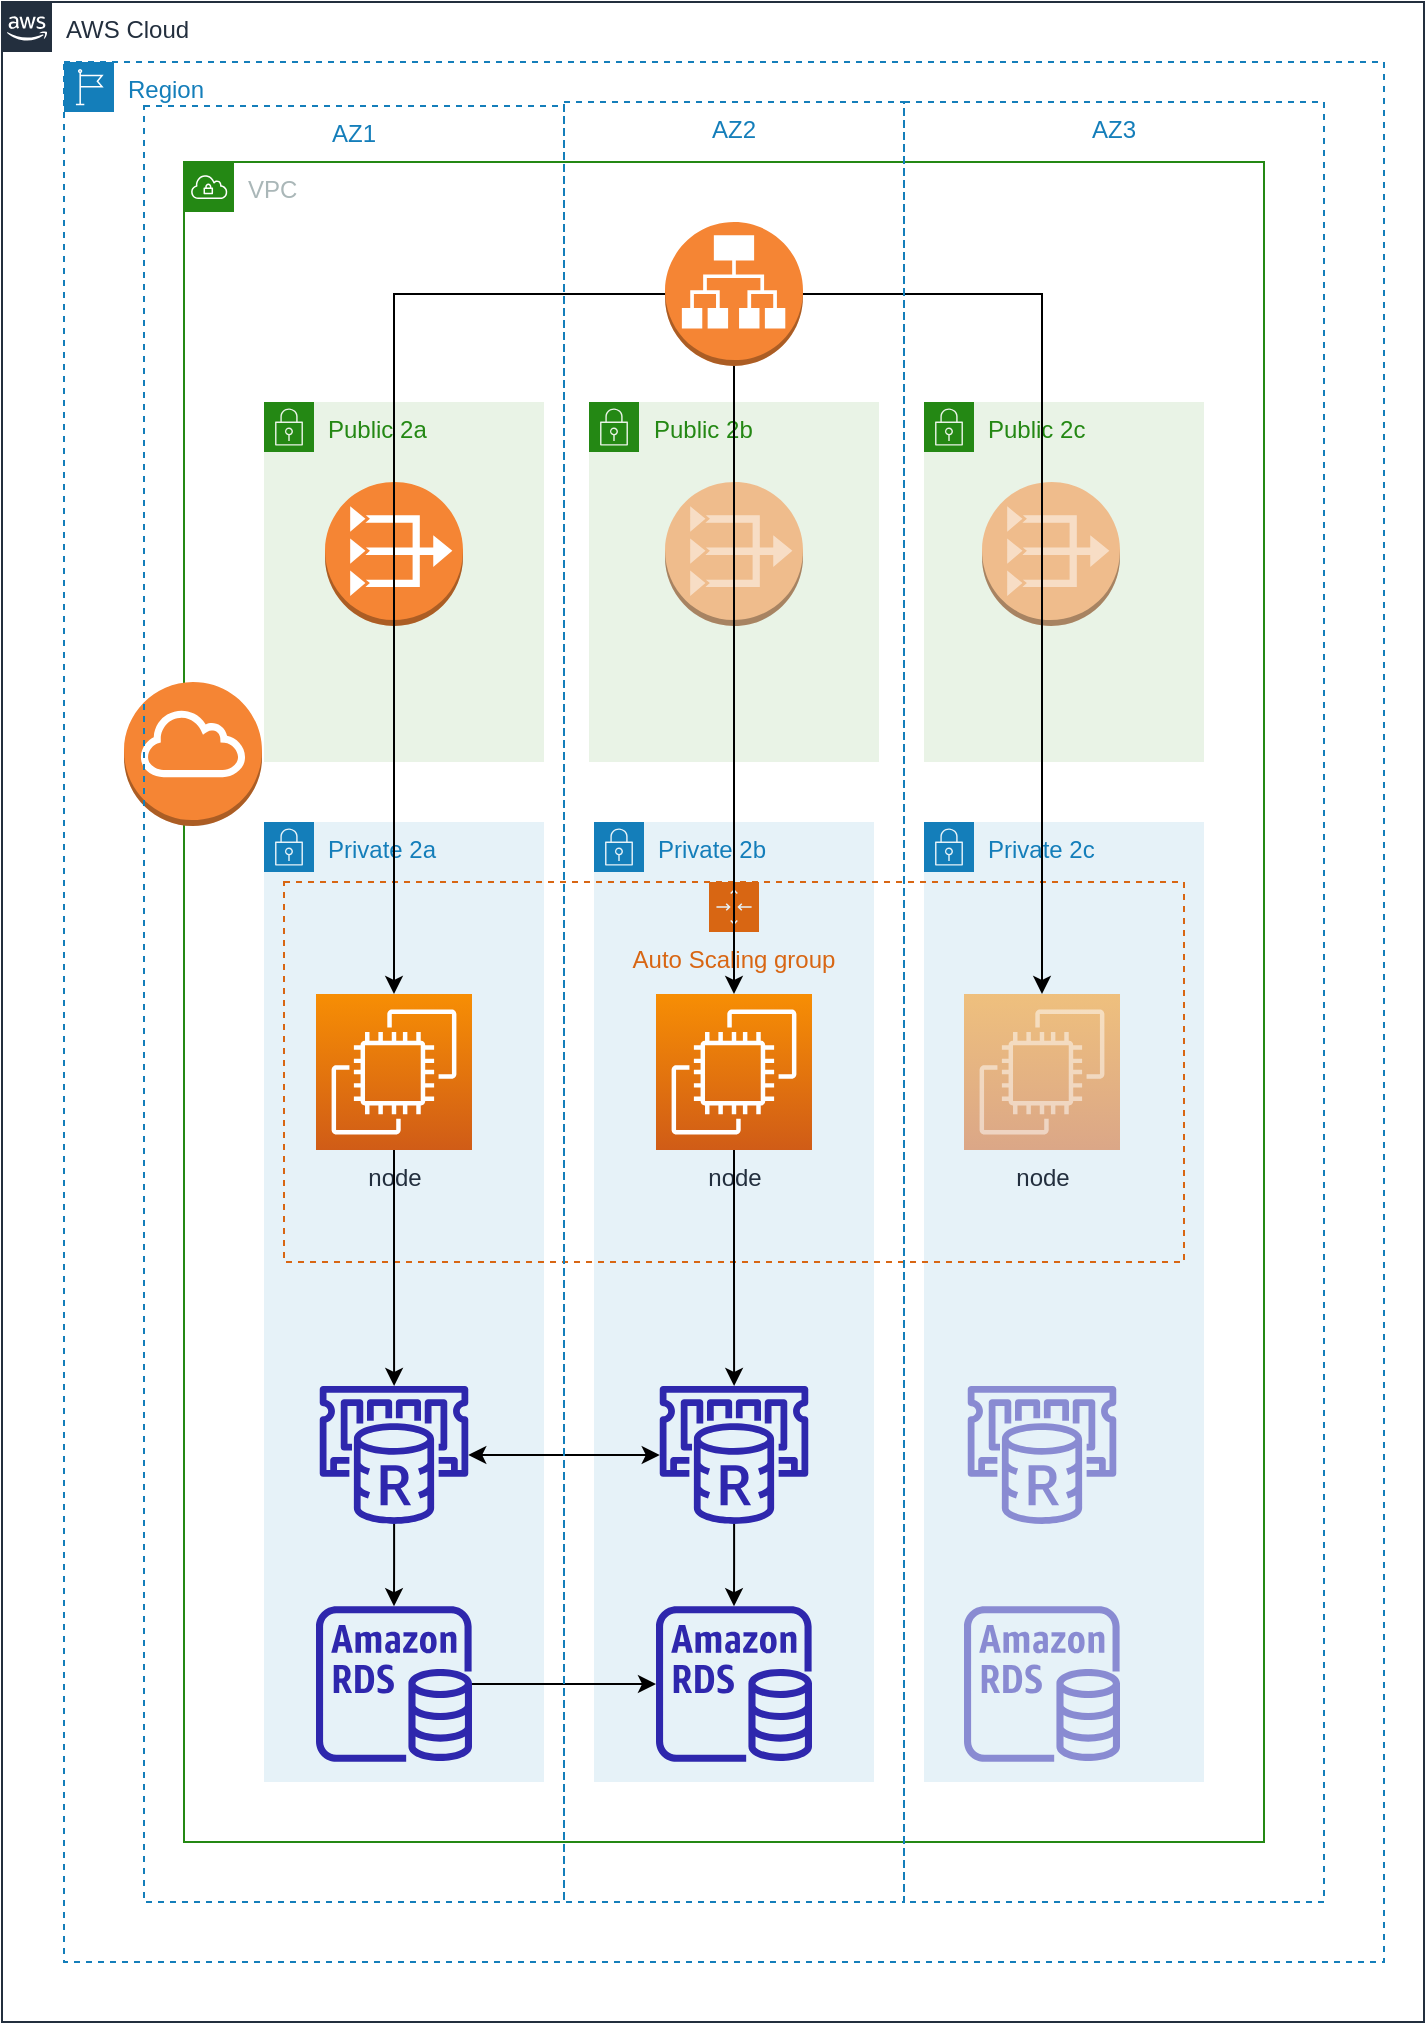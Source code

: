 <mxfile version="21.6.5" type="device">
  <diagram name="Page-1" id="7CQ8QqhtwdtVZSlI4PK4">
    <mxGraphModel dx="1406" dy="730" grid="1" gridSize="10" guides="1" tooltips="1" connect="1" arrows="1" fold="1" page="1" pageScale="1" pageWidth="850" pageHeight="1100" math="0" shadow="0">
      <root>
        <mxCell id="0" />
        <mxCell id="1" parent="0" />
        <mxCell id="gYQf_hTgEn3ggT_Mbx2v-25" value="Private 2a" style="points=[[0,0],[0.25,0],[0.5,0],[0.75,0],[1,0],[1,0.25],[1,0.5],[1,0.75],[1,1],[0.75,1],[0.5,1],[0.25,1],[0,1],[0,0.75],[0,0.5],[0,0.25]];outlineConnect=0;gradientColor=none;html=1;whiteSpace=wrap;fontSize=12;fontStyle=0;container=1;pointerEvents=0;collapsible=0;recursiveResize=0;shape=mxgraph.aws4.group;grIcon=mxgraph.aws4.group_security_group;grStroke=0;strokeColor=#147EBA;fillColor=#E6F2F8;verticalAlign=top;align=left;spacingLeft=30;fontColor=#147EBA;dashed=0;" vertex="1" parent="1">
          <mxGeometry x="240" y="440" width="140" height="480" as="geometry" />
        </mxCell>
        <mxCell id="gYQf_hTgEn3ggT_Mbx2v-44" style="edgeStyle=orthogonalEdgeStyle;rounded=0;orthogonalLoop=1;jettySize=auto;html=1;" edge="1" parent="gYQf_hTgEn3ggT_Mbx2v-25" source="gYQf_hTgEn3ggT_Mbx2v-37" target="gYQf_hTgEn3ggT_Mbx2v-40">
          <mxGeometry relative="1" as="geometry" />
        </mxCell>
        <mxCell id="gYQf_hTgEn3ggT_Mbx2v-37" value="" style="sketch=0;outlineConnect=0;fontColor=#232F3E;gradientColor=none;fillColor=#2E27AD;strokeColor=none;dashed=0;verticalLabelPosition=bottom;verticalAlign=top;align=center;html=1;fontSize=12;fontStyle=0;aspect=fixed;pointerEvents=1;shape=mxgraph.aws4.elasticache_for_redis;" vertex="1" parent="gYQf_hTgEn3ggT_Mbx2v-25">
          <mxGeometry x="26" y="282" width="78" height="69" as="geometry" />
        </mxCell>
        <mxCell id="gYQf_hTgEn3ggT_Mbx2v-40" value="" style="sketch=0;outlineConnect=0;fontColor=#232F3E;gradientColor=none;fillColor=#2E27AD;strokeColor=none;dashed=0;verticalLabelPosition=bottom;verticalAlign=top;align=center;html=1;fontSize=12;fontStyle=0;aspect=fixed;pointerEvents=1;shape=mxgraph.aws4.rds_instance;" vertex="1" parent="gYQf_hTgEn3ggT_Mbx2v-25">
          <mxGeometry x="26" y="392" width="78" height="78" as="geometry" />
        </mxCell>
        <mxCell id="gYQf_hTgEn3ggT_Mbx2v-32" value="Public 2a" style="points=[[0,0],[0.25,0],[0.5,0],[0.75,0],[1,0],[1,0.25],[1,0.5],[1,0.75],[1,1],[0.75,1],[0.5,1],[0.25,1],[0,1],[0,0.75],[0,0.5],[0,0.25]];outlineConnect=0;gradientColor=none;html=1;whiteSpace=wrap;fontSize=12;fontStyle=0;container=1;pointerEvents=0;collapsible=0;recursiveResize=0;shape=mxgraph.aws4.group;grIcon=mxgraph.aws4.group_security_group;grStroke=0;strokeColor=#248814;fillColor=#E9F3E6;verticalAlign=top;align=left;spacingLeft=30;fontColor=#248814;dashed=0;" vertex="1" parent="1">
          <mxGeometry x="240" y="230" width="140" height="180" as="geometry" />
        </mxCell>
        <mxCell id="gYQf_hTgEn3ggT_Mbx2v-48" value="" style="outlineConnect=0;dashed=0;verticalLabelPosition=bottom;verticalAlign=top;align=center;html=1;shape=mxgraph.aws3.vpc_nat_gateway;fillColor=#F58534;gradientColor=none;" vertex="1" parent="gYQf_hTgEn3ggT_Mbx2v-32">
          <mxGeometry x="30.5" y="40" width="69" height="72" as="geometry" />
        </mxCell>
        <mxCell id="gYQf_hTgEn3ggT_Mbx2v-33" value="Public 2b" style="points=[[0,0],[0.25,0],[0.5,0],[0.75,0],[1,0],[1,0.25],[1,0.5],[1,0.75],[1,1],[0.75,1],[0.5,1],[0.25,1],[0,1],[0,0.75],[0,0.5],[0,0.25]];outlineConnect=0;gradientColor=none;html=1;whiteSpace=wrap;fontSize=12;fontStyle=0;container=1;pointerEvents=0;collapsible=0;recursiveResize=0;shape=mxgraph.aws4.group;grIcon=mxgraph.aws4.group_security_group;grStroke=0;strokeColor=#248814;fillColor=#E9F3E6;verticalAlign=top;align=left;spacingLeft=30;fontColor=#248814;dashed=0;" vertex="1" parent="1">
          <mxGeometry x="402.5" y="230" width="145" height="180" as="geometry" />
        </mxCell>
        <mxCell id="gYQf_hTgEn3ggT_Mbx2v-34" value="Public 2c" style="points=[[0,0],[0.25,0],[0.5,0],[0.75,0],[1,0],[1,0.25],[1,0.5],[1,0.75],[1,1],[0.75,1],[0.5,1],[0.25,1],[0,1],[0,0.75],[0,0.5],[0,0.25]];outlineConnect=0;gradientColor=none;html=1;whiteSpace=wrap;fontSize=12;fontStyle=0;container=1;pointerEvents=0;collapsible=0;recursiveResize=0;shape=mxgraph.aws4.group;grIcon=mxgraph.aws4.group_security_group;grStroke=0;strokeColor=#248814;fillColor=#E9F3E6;verticalAlign=top;align=left;spacingLeft=30;fontColor=#248814;dashed=0;" vertex="1" parent="1">
          <mxGeometry x="570" y="230" width="140" height="180" as="geometry" />
        </mxCell>
        <mxCell id="gYQf_hTgEn3ggT_Mbx2v-35" value="Private 2b" style="points=[[0,0],[0.25,0],[0.5,0],[0.75,0],[1,0],[1,0.25],[1,0.5],[1,0.75],[1,1],[0.75,1],[0.5,1],[0.25,1],[0,1],[0,0.75],[0,0.5],[0,0.25]];outlineConnect=0;gradientColor=none;html=1;whiteSpace=wrap;fontSize=12;fontStyle=0;container=1;pointerEvents=0;collapsible=0;recursiveResize=0;shape=mxgraph.aws4.group;grIcon=mxgraph.aws4.group_security_group;grStroke=0;strokeColor=#147EBA;fillColor=#E6F2F8;verticalAlign=top;align=left;spacingLeft=30;fontColor=#147EBA;dashed=0;" vertex="1" parent="1">
          <mxGeometry x="405" y="440" width="140" height="480" as="geometry" />
        </mxCell>
        <mxCell id="gYQf_hTgEn3ggT_Mbx2v-45" style="edgeStyle=orthogonalEdgeStyle;rounded=0;orthogonalLoop=1;jettySize=auto;html=1;" edge="1" parent="gYQf_hTgEn3ggT_Mbx2v-35" source="gYQf_hTgEn3ggT_Mbx2v-38" target="gYQf_hTgEn3ggT_Mbx2v-41">
          <mxGeometry relative="1" as="geometry" />
        </mxCell>
        <mxCell id="gYQf_hTgEn3ggT_Mbx2v-38" value="" style="sketch=0;outlineConnect=0;fontColor=#232F3E;gradientColor=none;fillColor=#2E27AD;strokeColor=none;dashed=0;verticalLabelPosition=bottom;verticalAlign=top;align=center;html=1;fontSize=12;fontStyle=0;aspect=fixed;pointerEvents=1;shape=mxgraph.aws4.elasticache_for_redis;" vertex="1" parent="gYQf_hTgEn3ggT_Mbx2v-35">
          <mxGeometry x="31" y="282" width="78" height="69" as="geometry" />
        </mxCell>
        <mxCell id="gYQf_hTgEn3ggT_Mbx2v-41" value="" style="sketch=0;outlineConnect=0;fontColor=#232F3E;gradientColor=none;fillColor=#2E27AD;strokeColor=none;dashed=0;verticalLabelPosition=bottom;verticalAlign=top;align=center;html=1;fontSize=12;fontStyle=0;aspect=fixed;pointerEvents=1;shape=mxgraph.aws4.rds_instance;" vertex="1" parent="gYQf_hTgEn3ggT_Mbx2v-35">
          <mxGeometry x="31" y="392" width="78" height="78" as="geometry" />
        </mxCell>
        <mxCell id="gYQf_hTgEn3ggT_Mbx2v-36" value="Private 2c" style="points=[[0,0],[0.25,0],[0.5,0],[0.75,0],[1,0],[1,0.25],[1,0.5],[1,0.75],[1,1],[0.75,1],[0.5,1],[0.25,1],[0,1],[0,0.75],[0,0.5],[0,0.25]];outlineConnect=0;gradientColor=none;html=1;whiteSpace=wrap;fontSize=12;fontStyle=0;container=1;pointerEvents=0;collapsible=0;recursiveResize=0;shape=mxgraph.aws4.group;grIcon=mxgraph.aws4.group_security_group;grStroke=0;strokeColor=#147EBA;fillColor=#E6F2F8;verticalAlign=top;align=left;spacingLeft=30;fontColor=#147EBA;dashed=0;" vertex="1" parent="1">
          <mxGeometry x="570" y="440" width="140" height="480" as="geometry" />
        </mxCell>
        <mxCell id="gYQf_hTgEn3ggT_Mbx2v-50" value="" style="sketch=0;outlineConnect=0;fontColor=#232F3E;gradientColor=none;fillColor=#2E27AD;strokeColor=none;dashed=0;verticalLabelPosition=bottom;verticalAlign=top;align=center;html=1;fontSize=12;fontStyle=0;aspect=fixed;pointerEvents=1;shape=mxgraph.aws4.elasticache_for_redis;opacity=50;" vertex="1" parent="gYQf_hTgEn3ggT_Mbx2v-36">
          <mxGeometry x="20" y="282" width="78" height="69" as="geometry" />
        </mxCell>
        <mxCell id="gYQf_hTgEn3ggT_Mbx2v-51" value="" style="sketch=0;outlineConnect=0;fontColor=#232F3E;gradientColor=none;fillColor=#2E27AD;strokeColor=none;dashed=0;verticalLabelPosition=bottom;verticalAlign=top;align=center;html=1;fontSize=12;fontStyle=0;aspect=fixed;pointerEvents=1;shape=mxgraph.aws4.rds_instance;opacity=50;" vertex="1" parent="gYQf_hTgEn3ggT_Mbx2v-36">
          <mxGeometry x="20" y="392" width="78" height="78" as="geometry" />
        </mxCell>
        <mxCell id="gYQf_hTgEn3ggT_Mbx2v-39" style="edgeStyle=orthogonalEdgeStyle;rounded=0;orthogonalLoop=1;jettySize=auto;html=1;startArrow=classic;startFill=1;" edge="1" parent="1" source="gYQf_hTgEn3ggT_Mbx2v-37" target="gYQf_hTgEn3ggT_Mbx2v-38">
          <mxGeometry relative="1" as="geometry" />
        </mxCell>
        <mxCell id="gYQf_hTgEn3ggT_Mbx2v-42" style="edgeStyle=orthogonalEdgeStyle;rounded=0;orthogonalLoop=1;jettySize=auto;html=1;" edge="1" parent="1" source="gYQf_hTgEn3ggT_Mbx2v-40" target="gYQf_hTgEn3ggT_Mbx2v-41">
          <mxGeometry relative="1" as="geometry" />
        </mxCell>
        <mxCell id="gYQf_hTgEn3ggT_Mbx2v-47" value="Auto Scaling group" style="points=[[0,0],[0.25,0],[0.5,0],[0.75,0],[1,0],[1,0.25],[1,0.5],[1,0.75],[1,1],[0.75,1],[0.5,1],[0.25,1],[0,1],[0,0.75],[0,0.5],[0,0.25]];outlineConnect=0;gradientColor=none;html=1;whiteSpace=wrap;fontSize=12;fontStyle=0;container=1;pointerEvents=0;collapsible=0;recursiveResize=0;shape=mxgraph.aws4.groupCenter;grIcon=mxgraph.aws4.group_auto_scaling_group;grStroke=1;strokeColor=#D86613;fillColor=none;verticalAlign=top;align=center;fontColor=#D86613;dashed=1;spacingTop=25;" vertex="1" parent="1">
          <mxGeometry x="250" y="470" width="450" height="190" as="geometry" />
        </mxCell>
        <mxCell id="gYQf_hTgEn3ggT_Mbx2v-8" value="node" style="sketch=0;points=[[0,0,0],[0.25,0,0],[0.5,0,0],[0.75,0,0],[1,0,0],[0,1,0],[0.25,1,0],[0.5,1,0],[0.75,1,0],[1,1,0],[0,0.25,0],[0,0.5,0],[0,0.75,0],[1,0.25,0],[1,0.5,0],[1,0.75,0]];outlineConnect=0;fontColor=#232F3E;gradientColor=#F78E04;gradientDirection=north;fillColor=#D05C17;strokeColor=#ffffff;dashed=0;verticalLabelPosition=bottom;verticalAlign=top;align=center;html=1;fontSize=12;fontStyle=0;aspect=fixed;shape=mxgraph.aws4.resourceIcon;resIcon=mxgraph.aws4.ec2;" vertex="1" parent="gYQf_hTgEn3ggT_Mbx2v-47">
          <mxGeometry x="16" y="56" width="78" height="78" as="geometry" />
        </mxCell>
        <mxCell id="gYQf_hTgEn3ggT_Mbx2v-10" value="node" style="sketch=0;points=[[0,0,0],[0.25,0,0],[0.5,0,0],[0.75,0,0],[1,0,0],[0,1,0],[0.25,1,0],[0.5,1,0],[0.75,1,0],[1,1,0],[0,0.25,0],[0,0.5,0],[0,0.75,0],[1,0.25,0],[1,0.5,0],[1,0.75,0]];outlineConnect=0;fontColor=#232F3E;gradientColor=#F78E04;gradientDirection=north;fillColor=#D05C17;strokeColor=#ffffff;dashed=0;verticalLabelPosition=bottom;verticalAlign=top;align=center;html=1;fontSize=12;fontStyle=0;aspect=fixed;shape=mxgraph.aws4.resourceIcon;resIcon=mxgraph.aws4.ec2;" vertex="1" parent="gYQf_hTgEn3ggT_Mbx2v-47">
          <mxGeometry x="186" y="56" width="78" height="78" as="geometry" />
        </mxCell>
        <mxCell id="gYQf_hTgEn3ggT_Mbx2v-49" value="node" style="sketch=0;points=[[0,0,0],[0.25,0,0],[0.5,0,0],[0.75,0,0],[1,0,0],[0,1,0],[0.25,1,0],[0.5,1,0],[0.75,1,0],[1,1,0],[0,0.25,0],[0,0.5,0],[0,0.75,0],[1,0.25,0],[1,0.5,0],[1,0.75,0]];outlineConnect=0;fontColor=#232F3E;gradientColor=#F78E04;gradientDirection=north;fillColor=#D05C17;strokeColor=#ffffff;dashed=0;verticalLabelPosition=bottom;verticalAlign=top;align=center;html=1;fontSize=12;fontStyle=0;aspect=fixed;shape=mxgraph.aws4.resourceIcon;resIcon=mxgraph.aws4.ec2;opacity=50;" vertex="1" parent="gYQf_hTgEn3ggT_Mbx2v-47">
          <mxGeometry x="340" y="56" width="78" height="78" as="geometry" />
        </mxCell>
        <mxCell id="gYQf_hTgEn3ggT_Mbx2v-43" style="edgeStyle=orthogonalEdgeStyle;rounded=0;orthogonalLoop=1;jettySize=auto;html=1;" edge="1" parent="1" source="gYQf_hTgEn3ggT_Mbx2v-8" target="gYQf_hTgEn3ggT_Mbx2v-37">
          <mxGeometry relative="1" as="geometry" />
        </mxCell>
        <mxCell id="gYQf_hTgEn3ggT_Mbx2v-46" style="edgeStyle=orthogonalEdgeStyle;rounded=0;orthogonalLoop=1;jettySize=auto;html=1;" edge="1" parent="1" source="gYQf_hTgEn3ggT_Mbx2v-10" target="gYQf_hTgEn3ggT_Mbx2v-38">
          <mxGeometry relative="1" as="geometry" />
        </mxCell>
        <mxCell id="gYQf_hTgEn3ggT_Mbx2v-52" value="VPC" style="points=[[0,0],[0.25,0],[0.5,0],[0.75,0],[1,0],[1,0.25],[1,0.5],[1,0.75],[1,1],[0.75,1],[0.5,1],[0.25,1],[0,1],[0,0.75],[0,0.5],[0,0.25]];outlineConnect=0;gradientColor=none;html=1;whiteSpace=wrap;fontSize=12;fontStyle=0;container=1;pointerEvents=0;collapsible=0;recursiveResize=0;shape=mxgraph.aws4.group;grIcon=mxgraph.aws4.group_vpc;strokeColor=#248814;fillColor=none;verticalAlign=top;align=left;spacingLeft=30;fontColor=#AAB7B8;dashed=0;" vertex="1" parent="1">
          <mxGeometry x="200" y="110" width="540" height="840" as="geometry" />
        </mxCell>
        <mxCell id="gYQf_hTgEn3ggT_Mbx2v-58" value="" style="outlineConnect=0;dashed=0;verticalLabelPosition=bottom;verticalAlign=top;align=center;html=1;shape=mxgraph.aws3.vpc_nat_gateway;fillColor=#F58534;gradientColor=none;opacity=50;" vertex="1" parent="gYQf_hTgEn3ggT_Mbx2v-52">
          <mxGeometry x="240.5" y="160" width="69" height="72" as="geometry" />
        </mxCell>
        <mxCell id="gYQf_hTgEn3ggT_Mbx2v-59" value="" style="outlineConnect=0;dashed=0;verticalLabelPosition=bottom;verticalAlign=top;align=center;html=1;shape=mxgraph.aws3.vpc_nat_gateway;fillColor=#F58534;gradientColor=none;opacity=50;" vertex="1" parent="gYQf_hTgEn3ggT_Mbx2v-52">
          <mxGeometry x="399" y="160" width="69" height="72" as="geometry" />
        </mxCell>
        <mxCell id="gYQf_hTgEn3ggT_Mbx2v-53" value="" style="outlineConnect=0;dashed=0;verticalLabelPosition=bottom;verticalAlign=top;align=center;html=1;shape=mxgraph.aws3.internet_gateway;fillColor=#F58534;gradientColor=none;" vertex="1" parent="1">
          <mxGeometry x="170" y="370" width="69" height="72" as="geometry" />
        </mxCell>
        <mxCell id="gYQf_hTgEn3ggT_Mbx2v-55" style="edgeStyle=orthogonalEdgeStyle;rounded=0;orthogonalLoop=1;jettySize=auto;html=1;" edge="1" parent="1" source="gYQf_hTgEn3ggT_Mbx2v-54" target="gYQf_hTgEn3ggT_Mbx2v-10">
          <mxGeometry relative="1" as="geometry" />
        </mxCell>
        <mxCell id="gYQf_hTgEn3ggT_Mbx2v-56" style="edgeStyle=orthogonalEdgeStyle;rounded=0;orthogonalLoop=1;jettySize=auto;html=1;" edge="1" parent="1" source="gYQf_hTgEn3ggT_Mbx2v-54" target="gYQf_hTgEn3ggT_Mbx2v-49">
          <mxGeometry relative="1" as="geometry" />
        </mxCell>
        <mxCell id="gYQf_hTgEn3ggT_Mbx2v-57" style="edgeStyle=orthogonalEdgeStyle;rounded=0;orthogonalLoop=1;jettySize=auto;html=1;entryX=0.5;entryY=0;entryDx=0;entryDy=0;entryPerimeter=0;" edge="1" parent="1" source="gYQf_hTgEn3ggT_Mbx2v-54" target="gYQf_hTgEn3ggT_Mbx2v-8">
          <mxGeometry relative="1" as="geometry" />
        </mxCell>
        <mxCell id="gYQf_hTgEn3ggT_Mbx2v-54" value="" style="outlineConnect=0;dashed=0;verticalLabelPosition=bottom;verticalAlign=top;align=center;html=1;shape=mxgraph.aws3.application_load_balancer;fillColor=#F58534;gradientColor=none;" vertex="1" parent="1">
          <mxGeometry x="440.5" y="140" width="69" height="72" as="geometry" />
        </mxCell>
        <mxCell id="gYQf_hTgEn3ggT_Mbx2v-60" value="AZ1" style="fillColor=none;strokeColor=#147EBA;dashed=1;verticalAlign=top;fontStyle=0;fontColor=#147EBA;whiteSpace=wrap;html=1;" vertex="1" parent="1">
          <mxGeometry x="180" y="82" width="210" height="898" as="geometry" />
        </mxCell>
        <mxCell id="gYQf_hTgEn3ggT_Mbx2v-62" value="AZ2" style="fillColor=none;strokeColor=#147EBA;dashed=1;verticalAlign=top;fontStyle=0;fontColor=#147EBA;whiteSpace=wrap;html=1;" vertex="1" parent="1">
          <mxGeometry x="390" y="80" width="170" height="900" as="geometry" />
        </mxCell>
        <mxCell id="gYQf_hTgEn3ggT_Mbx2v-63" value="AZ3" style="fillColor=none;strokeColor=#147EBA;dashed=1;verticalAlign=top;fontStyle=0;fontColor=#147EBA;whiteSpace=wrap;html=1;" vertex="1" parent="1">
          <mxGeometry x="560" y="80" width="210" height="900" as="geometry" />
        </mxCell>
        <mxCell id="gYQf_hTgEn3ggT_Mbx2v-64" value="Region" style="points=[[0,0],[0.25,0],[0.5,0],[0.75,0],[1,0],[1,0.25],[1,0.5],[1,0.75],[1,1],[0.75,1],[0.5,1],[0.25,1],[0,1],[0,0.75],[0,0.5],[0,0.25]];outlineConnect=0;gradientColor=none;html=1;whiteSpace=wrap;fontSize=12;fontStyle=0;container=1;pointerEvents=0;collapsible=0;recursiveResize=0;shape=mxgraph.aws4.group;grIcon=mxgraph.aws4.group_region;strokeColor=#147EBA;fillColor=none;verticalAlign=top;align=left;spacingLeft=30;fontColor=#147EBA;dashed=1;" vertex="1" parent="1">
          <mxGeometry x="140" y="60" width="660" height="950" as="geometry" />
        </mxCell>
        <mxCell id="gYQf_hTgEn3ggT_Mbx2v-65" value="AWS Cloud" style="points=[[0,0],[0.25,0],[0.5,0],[0.75,0],[1,0],[1,0.25],[1,0.5],[1,0.75],[1,1],[0.75,1],[0.5,1],[0.25,1],[0,1],[0,0.75],[0,0.5],[0,0.25]];outlineConnect=0;gradientColor=none;html=1;whiteSpace=wrap;fontSize=12;fontStyle=0;container=1;pointerEvents=0;collapsible=0;recursiveResize=0;shape=mxgraph.aws4.group;grIcon=mxgraph.aws4.group_aws_cloud_alt;strokeColor=#232F3E;fillColor=none;verticalAlign=top;align=left;spacingLeft=30;fontColor=#232F3E;dashed=0;" vertex="1" parent="1">
          <mxGeometry x="109" y="30" width="711" height="1010" as="geometry" />
        </mxCell>
      </root>
    </mxGraphModel>
  </diagram>
</mxfile>
